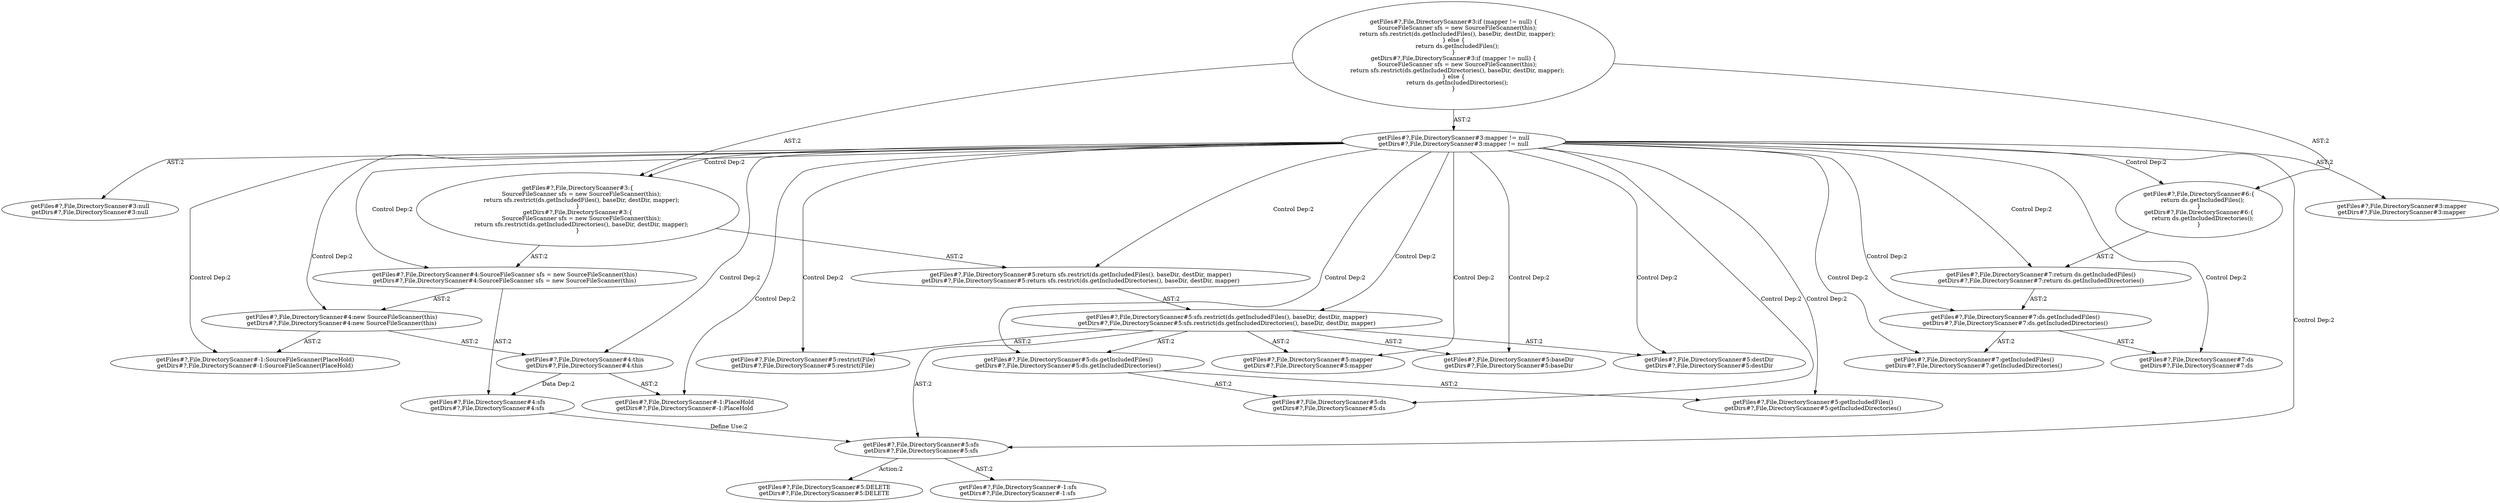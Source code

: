 digraph "Pattern" {
0 [label="getFiles#?,File,DirectoryScanner#5:DELETE
getDirs#?,File,DirectoryScanner#5:DELETE" shape=ellipse]
1 [label="getFiles#?,File,DirectoryScanner#5:sfs
getDirs#?,File,DirectoryScanner#5:sfs" shape=ellipse]
2 [label="getFiles#?,File,DirectoryScanner#3:mapper != null
getDirs#?,File,DirectoryScanner#3:mapper != null" shape=ellipse]
3 [label="getFiles#?,File,DirectoryScanner#3:if (mapper != null) \{
    SourceFileScanner sfs = new SourceFileScanner(this);
    return sfs.restrict(ds.getIncludedFiles(), baseDir, destDir, mapper);
\} else \{
    return ds.getIncludedFiles();
\}
getDirs#?,File,DirectoryScanner#3:if (mapper != null) \{
    SourceFileScanner sfs = new SourceFileScanner(this);
    return sfs.restrict(ds.getIncludedDirectories(), baseDir, destDir, mapper);
\} else \{
    return ds.getIncludedDirectories();
\}" shape=ellipse]
4 [label="getFiles#?,File,DirectoryScanner#3:mapper
getDirs#?,File,DirectoryScanner#3:mapper" shape=ellipse]
5 [label="getFiles#?,File,DirectoryScanner#3:null
getDirs#?,File,DirectoryScanner#3:null" shape=ellipse]
6 [label="getFiles#?,File,DirectoryScanner#3:\{
    SourceFileScanner sfs = new SourceFileScanner(this);
    return sfs.restrict(ds.getIncludedFiles(), baseDir, destDir, mapper);
\}
getDirs#?,File,DirectoryScanner#3:\{
    SourceFileScanner sfs = new SourceFileScanner(this);
    return sfs.restrict(ds.getIncludedDirectories(), baseDir, destDir, mapper);
\}" shape=ellipse]
7 [label="getFiles#?,File,DirectoryScanner#4:SourceFileScanner sfs = new SourceFileScanner(this)
getDirs#?,File,DirectoryScanner#4:SourceFileScanner sfs = new SourceFileScanner(this)" shape=ellipse]
8 [label="getFiles#?,File,DirectoryScanner#4:new SourceFileScanner(this)
getDirs#?,File,DirectoryScanner#4:new SourceFileScanner(this)" shape=ellipse]
9 [label="getFiles#?,File,DirectoryScanner#-1:SourceFileScanner(PlaceHold)
getDirs#?,File,DirectoryScanner#-1:SourceFileScanner(PlaceHold)" shape=ellipse]
10 [label="getFiles#?,File,DirectoryScanner#4:this
getDirs#?,File,DirectoryScanner#4:this" shape=ellipse]
11 [label="getFiles#?,File,DirectoryScanner#-1:PlaceHold
getDirs#?,File,DirectoryScanner#-1:PlaceHold" shape=ellipse]
12 [label="getFiles#?,File,DirectoryScanner#5:return sfs.restrict(ds.getIncludedFiles(), baseDir, destDir, mapper)
getDirs#?,File,DirectoryScanner#5:return sfs.restrict(ds.getIncludedDirectories(), baseDir, destDir, mapper)" shape=ellipse]
13 [label="getFiles#?,File,DirectoryScanner#5:sfs.restrict(ds.getIncludedFiles(), baseDir, destDir, mapper)
getDirs#?,File,DirectoryScanner#5:sfs.restrict(ds.getIncludedDirectories(), baseDir, destDir, mapper)" shape=ellipse]
14 [label="getFiles#?,File,DirectoryScanner#5:restrict(File)
getDirs#?,File,DirectoryScanner#5:restrict(File)" shape=ellipse]
15 [label="getFiles#?,File,DirectoryScanner#5:ds.getIncludedFiles()
getDirs#?,File,DirectoryScanner#5:ds.getIncludedDirectories()" shape=ellipse]
16 [label="getFiles#?,File,DirectoryScanner#5:getIncludedFiles()
getDirs#?,File,DirectoryScanner#5:getIncludedDirectories()" shape=ellipse]
17 [label="getFiles#?,File,DirectoryScanner#5:ds
getDirs#?,File,DirectoryScanner#5:ds" shape=ellipse]
18 [label="getFiles#?,File,DirectoryScanner#5:baseDir
getDirs#?,File,DirectoryScanner#5:baseDir" shape=ellipse]
19 [label="getFiles#?,File,DirectoryScanner#5:destDir
getDirs#?,File,DirectoryScanner#5:destDir" shape=ellipse]
20 [label="getFiles#?,File,DirectoryScanner#5:mapper
getDirs#?,File,DirectoryScanner#5:mapper" shape=ellipse]
21 [label="getFiles#?,File,DirectoryScanner#6:\{
    return ds.getIncludedFiles();
\}
getDirs#?,File,DirectoryScanner#6:\{
    return ds.getIncludedDirectories();
\}" shape=ellipse]
22 [label="getFiles#?,File,DirectoryScanner#7:return ds.getIncludedFiles()
getDirs#?,File,DirectoryScanner#7:return ds.getIncludedDirectories()" shape=ellipse]
23 [label="getFiles#?,File,DirectoryScanner#7:ds.getIncludedFiles()
getDirs#?,File,DirectoryScanner#7:ds.getIncludedDirectories()" shape=ellipse]
24 [label="getFiles#?,File,DirectoryScanner#7:getIncludedFiles()
getDirs#?,File,DirectoryScanner#7:getIncludedDirectories()" shape=ellipse]
25 [label="getFiles#?,File,DirectoryScanner#7:ds
getDirs#?,File,DirectoryScanner#7:ds" shape=ellipse]
26 [label="getFiles#?,File,DirectoryScanner#4:sfs
getDirs#?,File,DirectoryScanner#4:sfs" shape=ellipse]
27 [label="getFiles#?,File,DirectoryScanner#-1:sfs
getDirs#?,File,DirectoryScanner#-1:sfs" shape=ellipse]
1 -> 0 [label="Action:2"];
1 -> 27 [label="AST:2"];
2 -> 1 [label="Control Dep:2"];
2 -> 4 [label="AST:2"];
2 -> 5 [label="AST:2"];
2 -> 6 [label="Control Dep:2"];
2 -> 7 [label="Control Dep:2"];
2 -> 8 [label="Control Dep:2"];
2 -> 9 [label="Control Dep:2"];
2 -> 10 [label="Control Dep:2"];
2 -> 11 [label="Control Dep:2"];
2 -> 12 [label="Control Dep:2"];
2 -> 13 [label="Control Dep:2"];
2 -> 14 [label="Control Dep:2"];
2 -> 15 [label="Control Dep:2"];
2 -> 16 [label="Control Dep:2"];
2 -> 17 [label="Control Dep:2"];
2 -> 18 [label="Control Dep:2"];
2 -> 19 [label="Control Dep:2"];
2 -> 20 [label="Control Dep:2"];
2 -> 21 [label="Control Dep:2"];
2 -> 22 [label="Control Dep:2"];
2 -> 23 [label="Control Dep:2"];
2 -> 24 [label="Control Dep:2"];
2 -> 25 [label="Control Dep:2"];
3 -> 2 [label="AST:2"];
3 -> 6 [label="AST:2"];
3 -> 21 [label="AST:2"];
6 -> 7 [label="AST:2"];
6 -> 12 [label="AST:2"];
7 -> 26 [label="AST:2"];
7 -> 8 [label="AST:2"];
8 -> 9 [label="AST:2"];
8 -> 10 [label="AST:2"];
10 -> 11 [label="AST:2"];
10 -> 26 [label="Data Dep:2"];
12 -> 13 [label="AST:2"];
13 -> 1 [label="AST:2"];
13 -> 14 [label="AST:2"];
13 -> 15 [label="AST:2"];
13 -> 18 [label="AST:2"];
13 -> 19 [label="AST:2"];
13 -> 20 [label="AST:2"];
15 -> 17 [label="AST:2"];
15 -> 16 [label="AST:2"];
21 -> 22 [label="AST:2"];
22 -> 23 [label="AST:2"];
23 -> 25 [label="AST:2"];
23 -> 24 [label="AST:2"];
26 -> 1 [label="Define Use:2"];
}